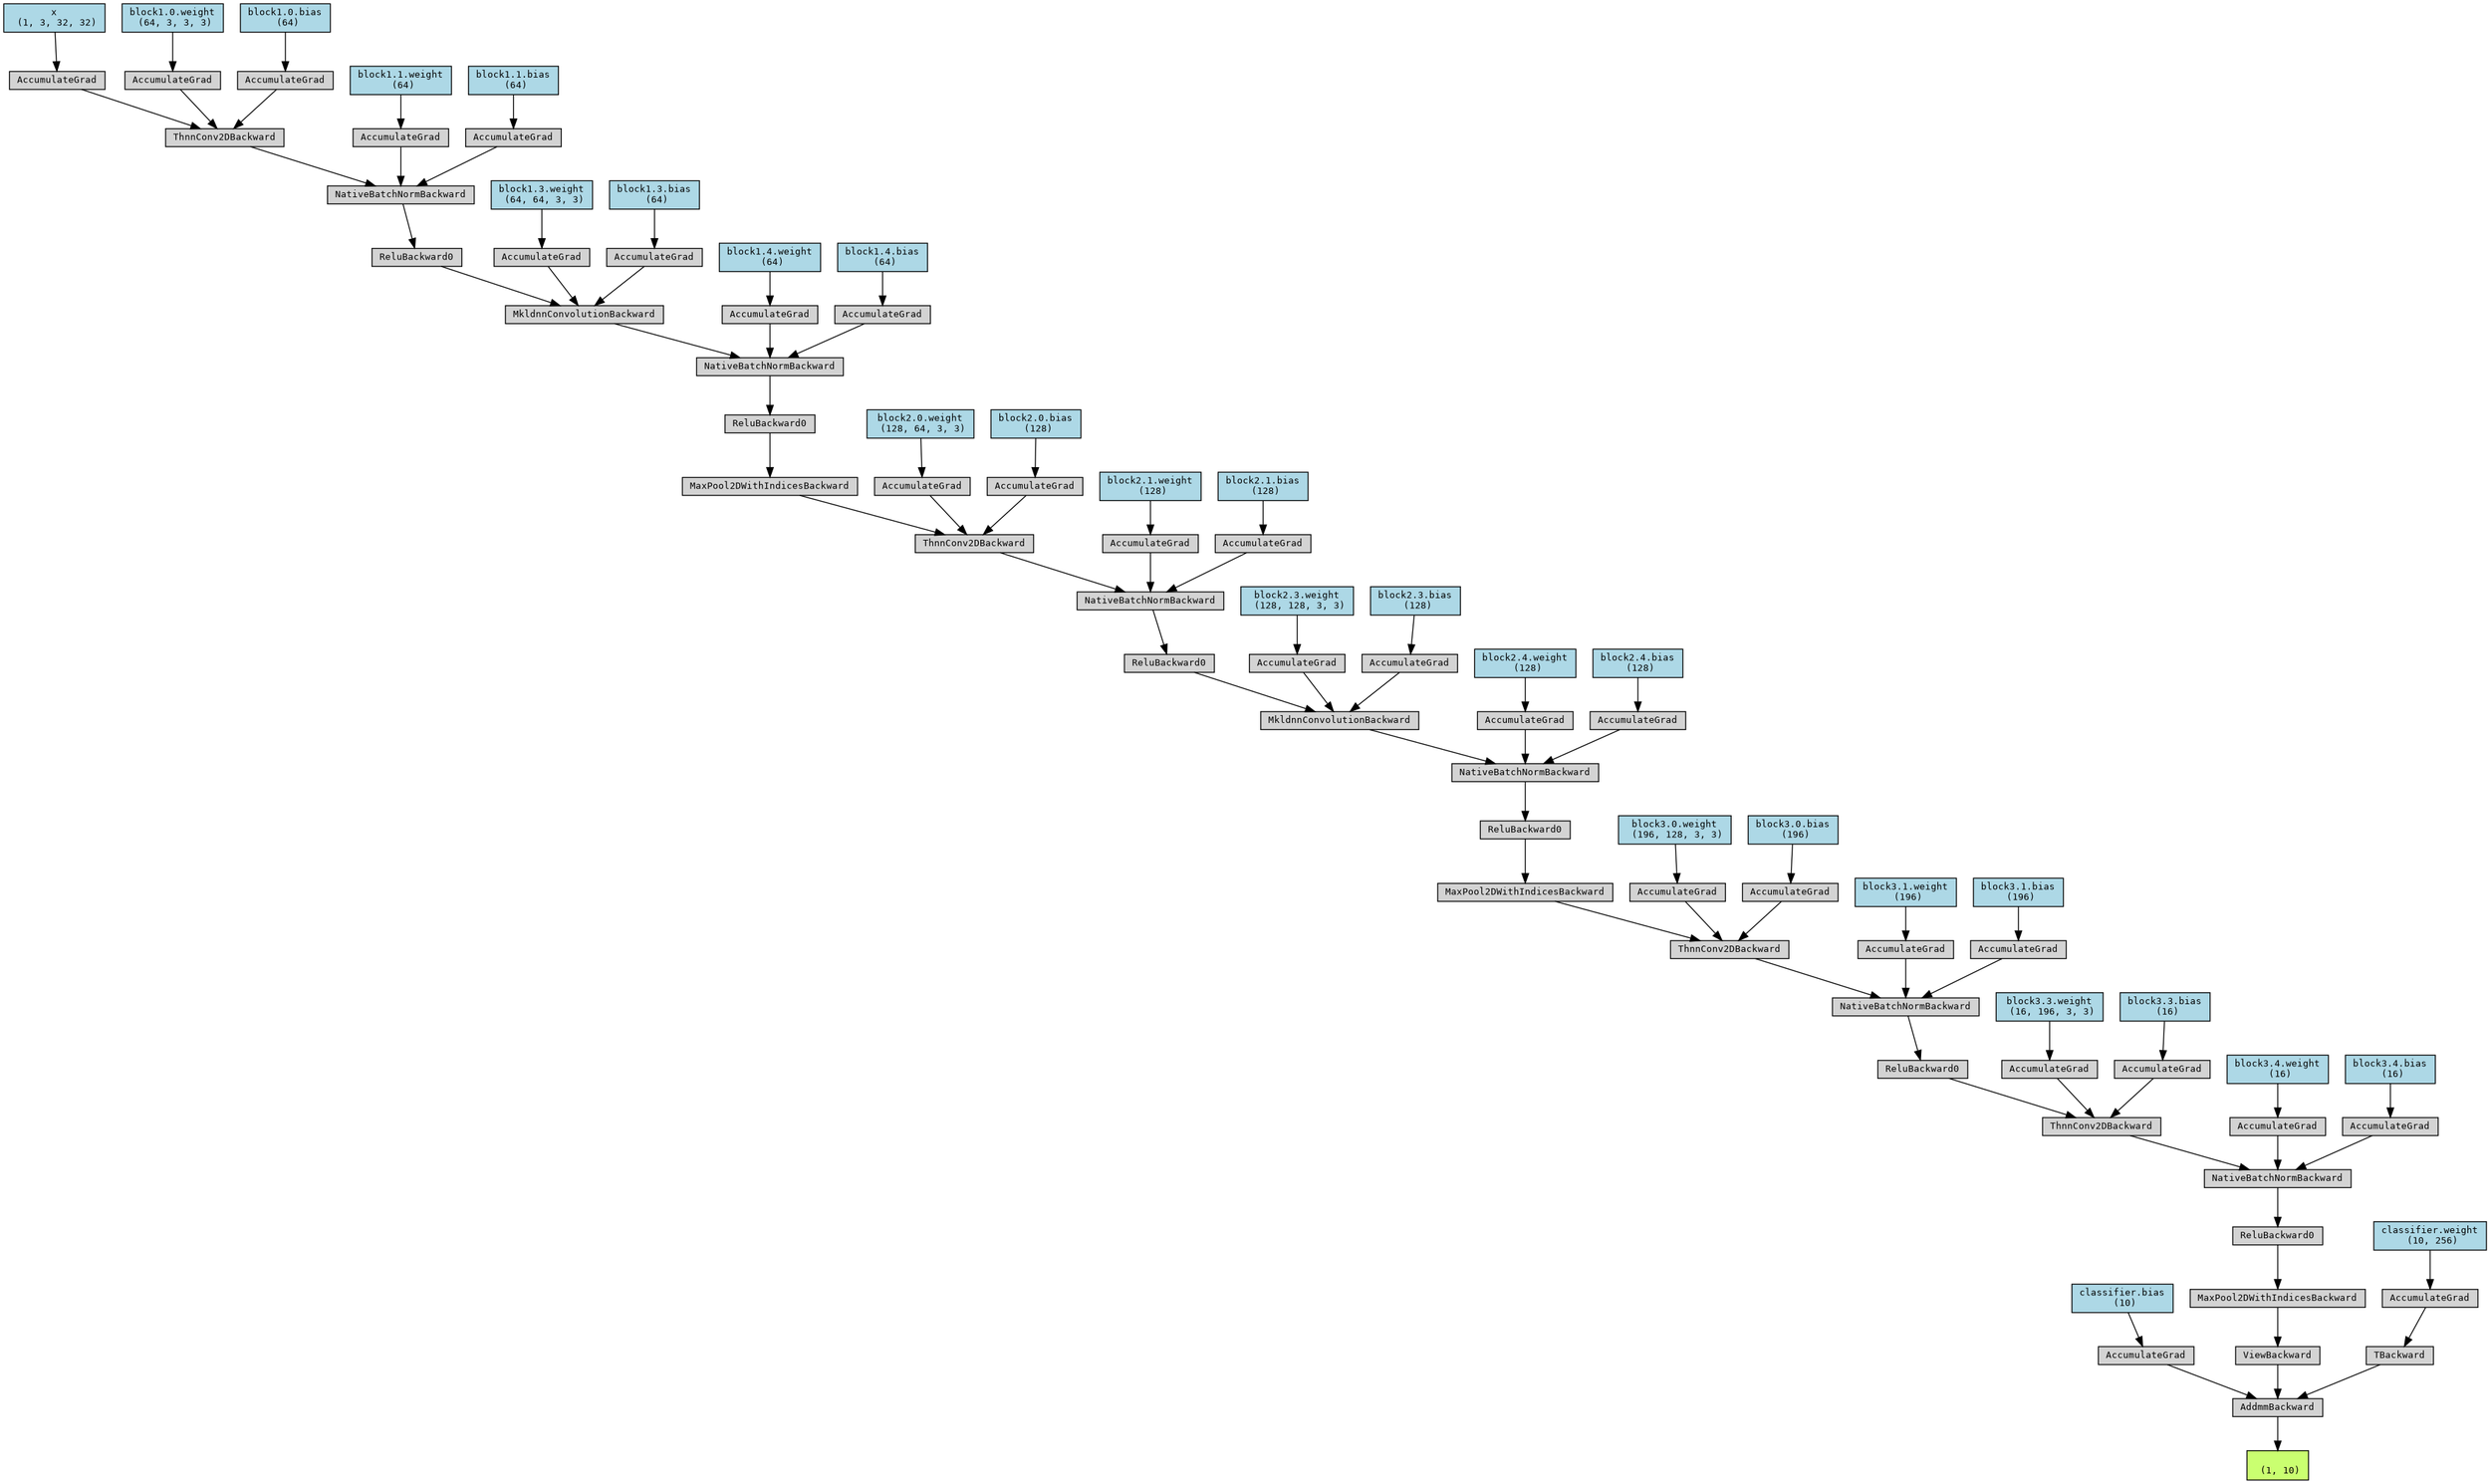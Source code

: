 digraph {
	graph [size="23.55,23.55"]
	node [align=left fontname=monospace fontsize=10 height=0.2 ranksep=0.1 shape=box style=filled]
	140247161897984 [label="
 (1, 10)" fillcolor=darkolivegreen1]
	140247195872368 [label=AddmmBackward]
	140247195872320 -> 140247195872368
	140247161899840 [label="classifier.bias
 (10)" fillcolor=lightblue]
	140247161899840 -> 140247195872320
	140247195872320 [label=AccumulateGrad]
	140247195872272 -> 140247195872368
	140247195872272 [label=ViewBackward]
	140247195871984 -> 140247195872272
	140247195871984 [label=MaxPool2DWithIndicesBackward]
	140247195871936 -> 140247195871984
	140247195871936 [label=ReluBackward0]
	140247195873184 -> 140247195871936
	140247195873184 [label=NativeBatchNormBackward]
	140247195872512 -> 140247195873184
	140247195872512 [label=ThnnConv2DBackward]
	140247195872704 -> 140247195872512
	140247195872704 [label=ReluBackward0]
	140247195872848 -> 140247195872704
	140247195872848 [label=NativeBatchNormBackward]
	140247195872944 -> 140247195872848
	140247195872944 [label=ThnnConv2DBackward]
	140247195873232 -> 140247195872944
	140247195873232 [label=MaxPool2DWithIndicesBackward]
	140247195922640 -> 140247195873232
	140247195922640 [label=ReluBackward0]
	140247195922736 -> 140247195922640
	140247195922736 [label=NativeBatchNormBackward]
	140247195922832 -> 140247195922736
	140247195922832 [label=MkldnnConvolutionBackward]
	140247195923024 -> 140247195922832
	140247195923024 [label=ReluBackward0]
	140247195923216 -> 140247195923024
	140247195923216 [label=NativeBatchNormBackward]
	140247195923360 -> 140247195923216
	140247195923360 [label=ThnnConv2DBackward]
	140247195923552 -> 140247195923360
	140247195923552 [label=MaxPool2DWithIndicesBackward]
	140247195923744 -> 140247195923552
	140247195923744 [label=ReluBackward0]
	140247195923888 -> 140247195923744
	140247195923888 [label=NativeBatchNormBackward]
	140247195924032 -> 140247195923888
	140247195924032 [label=MkldnnConvolutionBackward]
	140247195924224 -> 140247195924032
	140247195924224 [label=ReluBackward0]
	140247195924416 -> 140247195924224
	140247195924416 [label=NativeBatchNormBackward]
	140247195924560 -> 140247195924416
	140247195924560 [label=ThnnConv2DBackward]
	140247195924752 -> 140247195924560
	140247161900672 [label="x
 (1, 3, 32, 32)" fillcolor=lightblue]
	140247161900672 -> 140247195924752
	140247195924752 [label=AccumulateGrad]
	140247195924704 -> 140247195924560
	140247077485824 [label="block1.0.weight
 (64, 3, 3, 3)" fillcolor=lightblue]
	140247077485824 -> 140247195924704
	140247195924704 [label=AccumulateGrad]
	140247195924656 -> 140247195924560
	140247077486016 [label="block1.0.bias
 (64)" fillcolor=lightblue]
	140247077486016 -> 140247195924656
	140247195924656 [label=AccumulateGrad]
	140247195924512 -> 140247195924416
	140247101277696 [label="block1.1.weight
 (64)" fillcolor=lightblue]
	140247101277696 -> 140247195924512
	140247195924512 [label=AccumulateGrad]
	140247195924464 -> 140247195924416
	140247077485888 [label="block1.1.bias
 (64)" fillcolor=lightblue]
	140247077485888 -> 140247195924464
	140247195924464 [label=AccumulateGrad]
	140247195924176 -> 140247195924032
	140247077486464 [label="block1.3.weight
 (64, 64, 3, 3)" fillcolor=lightblue]
	140247077486464 -> 140247195924176
	140247195924176 [label=AccumulateGrad]
	140247195924128 -> 140247195924032
	140247077484352 [label="block1.3.bias
 (64)" fillcolor=lightblue]
	140247077484352 -> 140247195924128
	140247195924128 [label=AccumulateGrad]
	140247195923984 -> 140247195923888
	140247077486528 [label="block1.4.weight
 (64)" fillcolor=lightblue]
	140247077486528 -> 140247195923984
	140247195923984 [label=AccumulateGrad]
	140247195923936 -> 140247195923888
	140247077482688 [label="block1.4.bias
 (64)" fillcolor=lightblue]
	140247077482688 -> 140247195923936
	140247195923936 [label=AccumulateGrad]
	140247195923504 -> 140247195923360
	140247161825408 [label="block2.0.weight
 (128, 64, 3, 3)" fillcolor=lightblue]
	140247161825408 -> 140247195923504
	140247195923504 [label=AccumulateGrad]
	140247195923456 -> 140247195923360
	140247161825536 [label="block2.0.bias
 (128)" fillcolor=lightblue]
	140247161825536 -> 140247195923456
	140247195923456 [label=AccumulateGrad]
	140247195923312 -> 140247195923216
	140247161825600 [label="block2.1.weight
 (128)" fillcolor=lightblue]
	140247161825600 -> 140247195923312
	140247195923312 [label=AccumulateGrad]
	140247195923264 -> 140247195923216
	140247161825856 [label="block2.1.bias
 (128)" fillcolor=lightblue]
	140247161825856 -> 140247195923264
	140247195923264 [label=AccumulateGrad]
	140247195922976 -> 140247195922832
	140247161826240 [label="block2.3.weight
 (128, 128, 3, 3)" fillcolor=lightblue]
	140247161826240 -> 140247195922976
	140247195922976 [label=AccumulateGrad]
	140247195922928 -> 140247195922832
	140247161826368 [label="block2.3.bias
 (128)" fillcolor=lightblue]
	140247161826368 -> 140247195922928
	140247195922928 [label=AccumulateGrad]
	140247195922784 -> 140247195922736
	140247161826432 [label="block2.4.weight
 (128)" fillcolor=lightblue]
	140247161826432 -> 140247195922784
	140247195922784 [label=AccumulateGrad]
	140247195922544 -> 140247195922736
	140247161826688 [label="block2.4.bias
 (128)" fillcolor=lightblue]
	140247161826688 -> 140247195922544
	140247195922544 [label=AccumulateGrad]
	140247195872800 -> 140247195872944
	140247161897344 [label="block3.0.weight
 (196, 128, 3, 3)" fillcolor=lightblue]
	140247161897344 -> 140247195872800
	140247195872800 [label=AccumulateGrad]
	140247195871888 -> 140247195872944
	140247161897472 [label="block3.0.bias
 (196)" fillcolor=lightblue]
	140247161897472 -> 140247195871888
	140247195871888 [label=AccumulateGrad]
	140247195872896 -> 140247195872848
	140247161897536 [label="block3.1.weight
 (196)" fillcolor=lightblue]
	140247161897536 -> 140247195872896
	140247195872896 [label=AccumulateGrad]
	140247195873136 -> 140247195872848
	140247161897792 [label="block3.1.bias
 (196)" fillcolor=lightblue]
	140247161897792 -> 140247195873136
	140247195873136 [label=AccumulateGrad]
	140247195872656 -> 140247195872512
	140247161898368 [label="block3.3.weight
 (16, 196, 3, 3)" fillcolor=lightblue]
	140247161898368 -> 140247195872656
	140247195872656 [label=AccumulateGrad]
	140247195872608 -> 140247195872512
	140247161898496 [label="block3.3.bias
 (16)" fillcolor=lightblue]
	140247161898496 -> 140247195872608
	140247195872608 [label=AccumulateGrad]
	140247195872464 -> 140247195873184
	140247161898560 [label="block3.4.weight
 (16)" fillcolor=lightblue]
	140247161898560 -> 140247195872464
	140247195872464 [label=AccumulateGrad]
	140247195872416 -> 140247195873184
	140247161898816 [label="block3.4.bias
 (16)" fillcolor=lightblue]
	140247161898816 -> 140247195872416
	140247195872416 [label=AccumulateGrad]
	140247195872176 -> 140247195872368
	140247195872176 [label=TBackward]
	140247195873088 -> 140247195872176
	140247161899712 [label="classifier.weight
 (10, 256)" fillcolor=lightblue]
	140247161899712 -> 140247195873088
	140247195873088 [label=AccumulateGrad]
	140247195872368 -> 140247161897984
}
